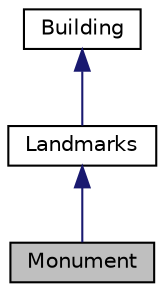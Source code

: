 digraph "Monument"
{
 // LATEX_PDF_SIZE
  edge [fontname="Helvetica",fontsize="10",labelfontname="Helvetica",labelfontsize="10"];
  node [fontname="Helvetica",fontsize="10",shape=record];
  Node1 [label="Monument",height=0.2,width=0.4,color="black", fillcolor="grey75", style="filled", fontcolor="black",tooltip="Represents a monument, which is a specific type of landmark."];
  Node2 -> Node1 [dir="back",color="midnightblue",fontsize="10",style="solid"];
  Node2 [label="Landmarks",height=0.2,width=0.4,color="black", fillcolor="white", style="filled",URL="$classLandmarks.html",tooltip="Represents a landmark building with entertainment features."];
  Node3 -> Node2 [dir="back",color="midnightblue",fontsize="10",style="solid"];
  Node3 [label="Building",height=0.2,width=0.4,color="black", fillcolor="white", style="filled",URL="$classBuilding.html",tooltip="Abstract base class representing a building with facilities, citizens, and utilities."];
}
